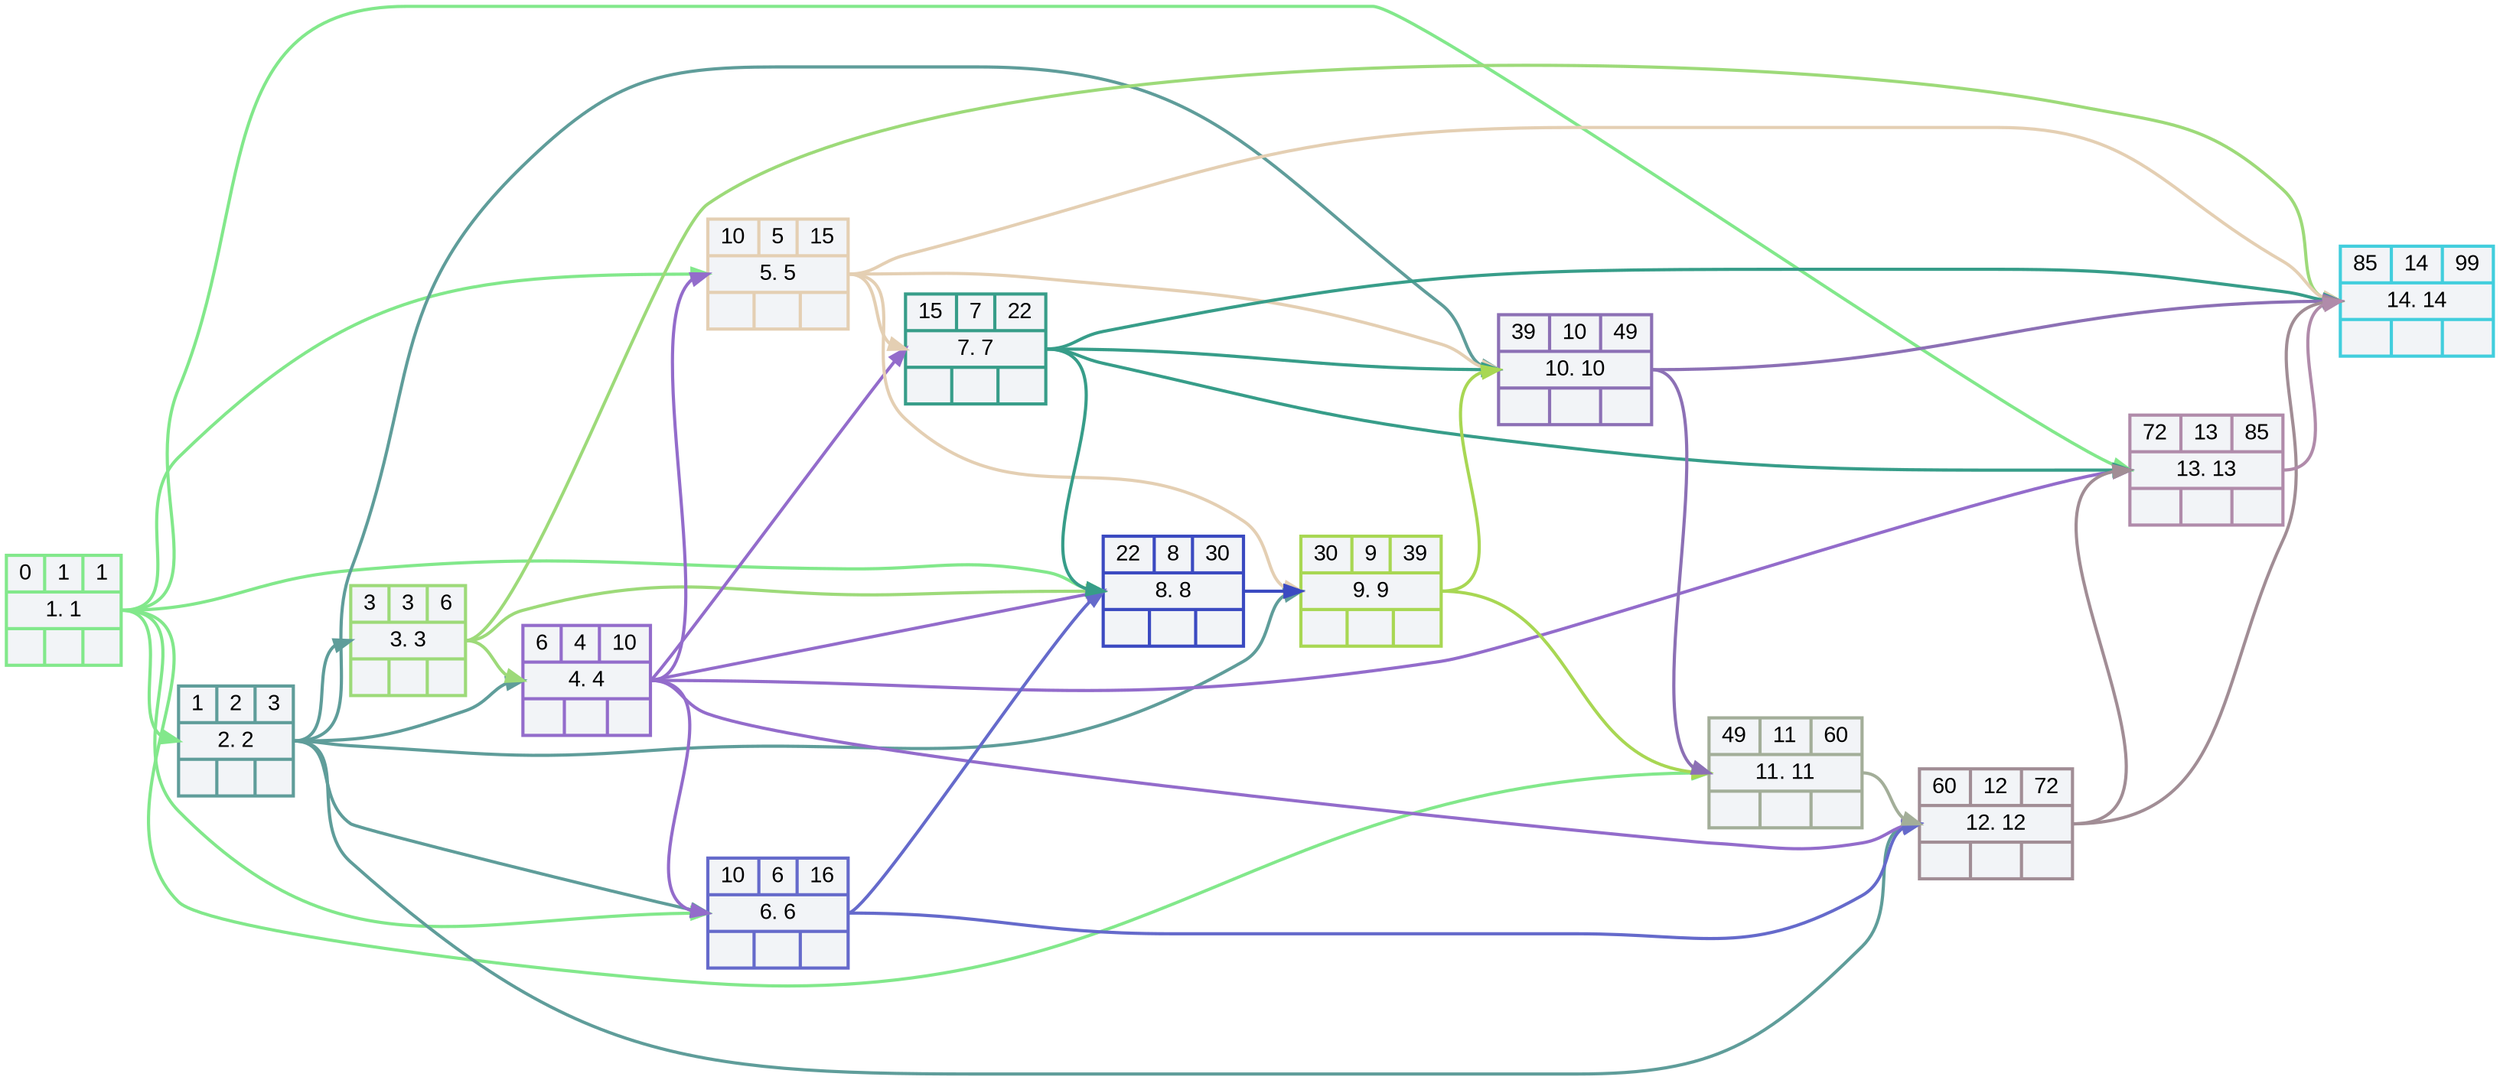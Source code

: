         digraph NetworkGraph02
        {
           //graph [charset = "utf8"]
           rankdir = LR
           layout = dot
           splines = spline
           node [style = "filled, bold", fillcolor = "#f2f4f7", fontname = "Arial"]
           edge [penwidth = 2]
           v1 [fontname = "Arial",color = "#82e88b", shape = record, label = "{ 0 | 1 | 1 } |  <mI1> 1. 1 | { |  |  }"]
   v2 [fontname = "Arial",color = "#5f9d9a", shape = record, label = "{ 1 | 2 | 3 } |  <mI2> 2. 2 | { |  |  }"]
   v3 [fontname = "Arial",color = "#9dda79", shape = record, label = "{ 3 | 3 | 6 } |  <mI3> 3. 3 | { |  |  }"]
   v4 [fontname = "Arial",color = "#936ccb", shape = record, label = "{ 6 | 4 | 10 } |  <mI4> 4. 4 | { |  |  }"]
   v5 [fontname = "Arial",color = "#e4cfb3", shape = record, label = "{ 10 | 5 | 15 } |  <mI5> 5. 5 | { |  |  }"]
   v6 [fontname = "Arial",color = "#656acb", shape = record, label = "{ 10 | 6 | 16 } |  <mI6> 6. 6 | { |  |  }"]
   v7 [fontname = "Arial",color = "#379d89", shape = record, label = "{ 15 | 7 | 22 } |  <mI7> 7. 7 | { |  |  }"]
   v8 [fontname = "Arial",color = "#3b4ac1", shape = record, label = "{ 22 | 8 | 30 } |  <mI8> 8. 8 | { |  |  }"]
   v9 [fontname = "Arial",color = "#a8d753", shape = record, label = "{ 30 | 9 | 39 } |  <mI9> 9. 9 | { |  |  }"]
   v10 [fontname = "Arial",color = "#8c70b5", shape = record, label = "{ 39 | 10 | 49 } |  <mI10> 10. 10 | { |  |  }"]
   v11 [fontname = "Arial",color = "#a3ae99", shape = record, label = "{ 49 | 11 | 60 } |  <mI11> 11. 11 | { |  |  }"]
   v12 [fontname = "Arial",color = "#a18d95", shape = record, label = "{ 60 | 12 | 72 } |  <mI12> 12. 12 | { |  |  }"]
   v13 [fontname = "Arial",color = "#b08baa", shape = record, label = "{ 72 | 13 | 85 } |  <mI13> 13. 13 | { |  |  }"]
   v14 [fontname = "Arial",color = "#42cedd", shape = record, label = "{ 85 | 14 | 99 } |  <mI14> 14. 14 | { |  |  }"]
   v7:<mI7> -> v10:<mI10> [color = "#379d89"]
   v9:<mI9> -> v10:<mI10> [color = "#a8d753"]
   v9:<mI9> -> v11:<mI11> [color = "#a8d753"]
   v7:<mI7> -> v14:<mI14> [color = "#379d89"]
   v5:<mI5> -> v14:<mI14> [color = "#e4cfb3"]
   v4:<mI4> -> v12:<mI12> [color = "#936ccb"]
   v2:<mI2> -> v10:<mI10> [color = "#5f9d9a"]
   v5:<mI5> -> v10:<mI10> [color = "#e4cfb3"]
   v6:<mI6> -> v12:<mI12> [color = "#656acb"]
   v7:<mI7> -> v13:<mI13> [color = "#379d89"]
   v2:<mI2> -> v12:<mI12> [color = "#5f9d9a"]
   v1:<mI1> -> v11:<mI11> [color = "#82e88b"]
   v1:<mI1> -> v13:<mI13> [color = "#82e88b"]
   v3:<mI3> -> v14:<mI14> [color = "#9dda79"]
   v4:<mI4> -> v13:<mI13> [color = "#936ccb"]
   v1:<mI1> -> v2:<mI2> [color = "#82e88b"]
   v2:<mI2> -> v3:<mI3> [color = "#5f9d9a"]
   v2:<mI2> -> v4:<mI4> [color = "#5f9d9a"]
   v3:<mI3> -> v4:<mI4> [color = "#9dda79"]
   v4:<mI4> -> v5:<mI5> [color = "#936ccb"]
   v1:<mI1> -> v5:<mI5> [color = "#82e88b"]
   v4:<mI4> -> v6:<mI6> [color = "#936ccb"]
   v1:<mI1> -> v6:<mI6> [color = "#82e88b"]
   v2:<mI2> -> v6:<mI6> [color = "#5f9d9a"]
   v4:<mI4> -> v7:<mI7> [color = "#936ccb"]
   v5:<mI5> -> v7:<mI7> [color = "#e4cfb3"]
   v3:<mI3> -> v8:<mI8> [color = "#9dda79"]
   v4:<mI4> -> v8:<mI8> [color = "#936ccb"]
   v6:<mI6> -> v8:<mI8> [color = "#656acb"]
   v7:<mI7> -> v8:<mI8> [color = "#379d89"]
   v1:<mI1> -> v8:<mI8> [color = "#82e88b"]
   v5:<mI5> -> v9:<mI9> [color = "#e4cfb3"]
   v8:<mI8> -> v9:<mI9> [color = "#3b4ac1"]
   v2:<mI2> -> v9:<mI9> [color = "#5f9d9a"]
   v10:<mI10> -> v11:<mI11> [color = "#8c70b5"]
   v11:<mI11> -> v12:<mI12> [color = "#a3ae99"]
   v12:<mI12> -> v13:<mI13> [color = "#a18d95"]
   v13:<mI13> -> v14:<mI14> [color = "#b08baa"]
   v12:<mI12> -> v14:<mI14> [color = "#a18d95"]
   v10:<mI10> -> v14:<mI14> [color = "#8c70b5"]

}